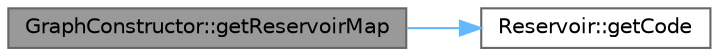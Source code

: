 digraph "GraphConstructor::getReservoirMap"
{
 // LATEX_PDF_SIZE
  bgcolor="transparent";
  edge [fontname=Helvetica,fontsize=10,labelfontname=Helvetica,labelfontsize=10];
  node [fontname=Helvetica,fontsize=10,shape=box,height=0.2,width=0.4];
  rankdir="LR";
  Node1 [label="GraphConstructor::getReservoirMap",height=0.2,width=0.4,color="gray40", fillcolor="grey60", style="filled", fontcolor="black",tooltip="Retrieves a map of reservoirs parsed from the data file."];
  Node1 -> Node2 [color="steelblue1",style="solid"];
  Node2 [label="Reservoir::getCode",height=0.2,width=0.4,color="grey40", fillcolor="white", style="filled",URL="$class_reservoir.html#ac643ed1efe410c6fb2478cc79c315dfe",tooltip="Getter for the code of the reservoir."];
}
